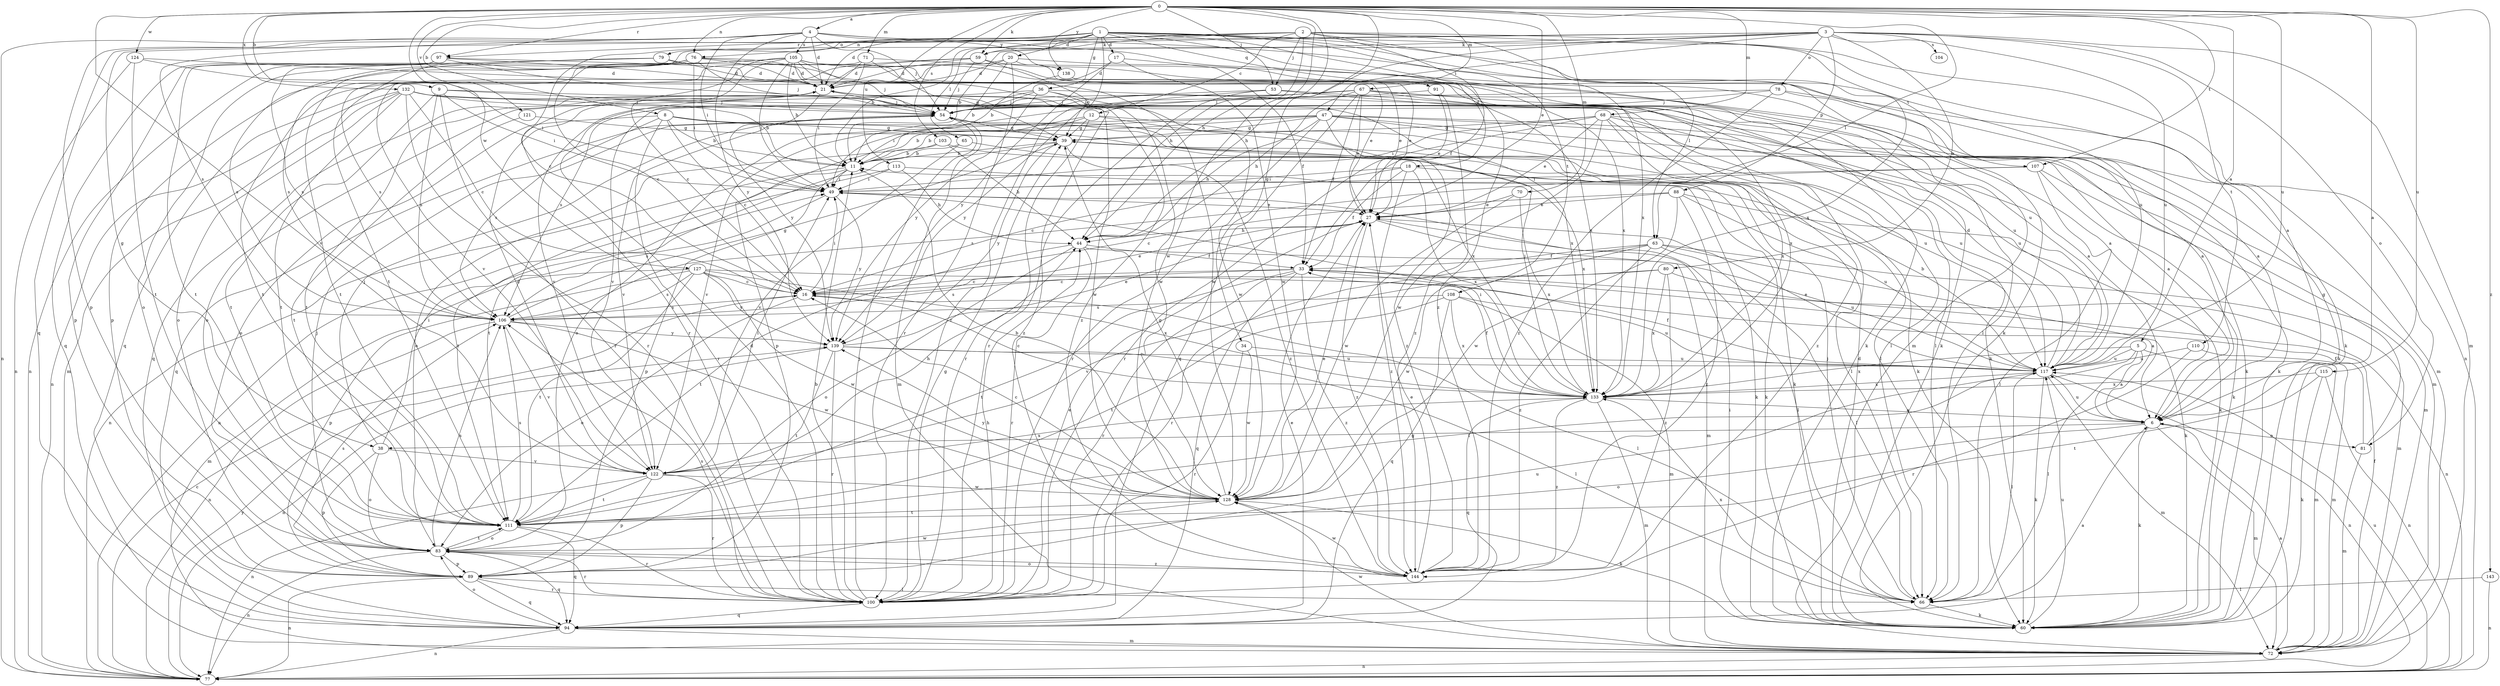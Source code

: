 strict digraph  {
0;
1;
2;
3;
4;
5;
6;
8;
9;
11;
12;
16;
17;
18;
20;
21;
27;
33;
34;
36;
38;
39;
44;
47;
49;
53;
54;
59;
60;
63;
65;
66;
67;
68;
70;
71;
72;
76;
77;
78;
79;
80;
81;
83;
88;
89;
91;
94;
97;
100;
103;
104;
105;
106;
107;
108;
110;
111;
113;
115;
117;
121;
122;
124;
127;
128;
132;
133;
138;
139;
143;
144;
0 -> 4  [label=a];
0 -> 5  [label=a];
0 -> 6  [label=a];
0 -> 8  [label=b];
0 -> 9  [label=b];
0 -> 27  [label=e];
0 -> 34  [label=g];
0 -> 44  [label=h];
0 -> 53  [label=j];
0 -> 59  [label=k];
0 -> 63  [label=l];
0 -> 67  [label=m];
0 -> 68  [label=m];
0 -> 70  [label=m];
0 -> 71  [label=m];
0 -> 76  [label=n];
0 -> 97  [label=r];
0 -> 103  [label=s];
0 -> 107  [label=t];
0 -> 113  [label=u];
0 -> 115  [label=u];
0 -> 117  [label=u];
0 -> 121  [label=v];
0 -> 122  [label=v];
0 -> 124  [label=w];
0 -> 127  [label=w];
0 -> 128  [label=w];
0 -> 132  [label=x];
0 -> 138  [label=y];
0 -> 143  [label=z];
1 -> 6  [label=a];
1 -> 11  [label=b];
1 -> 17  [label=d];
1 -> 18  [label=d];
1 -> 20  [label=d];
1 -> 21  [label=d];
1 -> 36  [label=g];
1 -> 38  [label=g];
1 -> 72  [label=m];
1 -> 76  [label=n];
1 -> 91  [label=q];
1 -> 94  [label=q];
1 -> 97  [label=r];
1 -> 100  [label=r];
1 -> 107  [label=t];
1 -> 108  [label=t];
1 -> 144  [label=z];
2 -> 12  [label=c];
2 -> 16  [label=c];
2 -> 33  [label=f];
2 -> 44  [label=h];
2 -> 53  [label=j];
2 -> 59  [label=k];
2 -> 63  [label=l];
2 -> 65  [label=l];
2 -> 77  [label=n];
2 -> 117  [label=u];
2 -> 133  [label=x];
3 -> 11  [label=b];
3 -> 44  [label=h];
3 -> 47  [label=i];
3 -> 59  [label=k];
3 -> 72  [label=m];
3 -> 78  [label=o];
3 -> 79  [label=o];
3 -> 80  [label=o];
3 -> 81  [label=o];
3 -> 88  [label=p];
3 -> 104  [label=s];
3 -> 110  [label=t];
3 -> 111  [label=t];
3 -> 117  [label=u];
4 -> 21  [label=d];
4 -> 49  [label=i];
4 -> 54  [label=j];
4 -> 60  [label=k];
4 -> 77  [label=n];
4 -> 89  [label=p];
4 -> 105  [label=s];
4 -> 106  [label=s];
4 -> 133  [label=x];
4 -> 138  [label=y];
4 -> 139  [label=y];
5 -> 6  [label=a];
5 -> 66  [label=l];
5 -> 72  [label=m];
5 -> 111  [label=t];
5 -> 117  [label=u];
5 -> 133  [label=x];
6 -> 38  [label=g];
6 -> 60  [label=k];
6 -> 72  [label=m];
6 -> 81  [label=o];
6 -> 83  [label=o];
6 -> 117  [label=u];
8 -> 11  [label=b];
8 -> 16  [label=c];
8 -> 39  [label=g];
8 -> 83  [label=o];
8 -> 100  [label=r];
8 -> 106  [label=s];
8 -> 117  [label=u];
8 -> 133  [label=x];
9 -> 49  [label=i];
9 -> 54  [label=j];
9 -> 100  [label=r];
9 -> 106  [label=s];
9 -> 111  [label=t];
9 -> 144  [label=z];
11 -> 49  [label=i];
11 -> 77  [label=n];
11 -> 89  [label=p];
11 -> 111  [label=t];
12 -> 11  [label=b];
12 -> 39  [label=g];
12 -> 60  [label=k];
12 -> 66  [label=l];
12 -> 89  [label=p];
12 -> 100  [label=r];
16 -> 27  [label=e];
16 -> 49  [label=i];
16 -> 66  [label=l];
16 -> 83  [label=o];
16 -> 106  [label=s];
17 -> 21  [label=d];
17 -> 33  [label=f];
17 -> 128  [label=w];
17 -> 139  [label=y];
18 -> 16  [label=c];
18 -> 33  [label=f];
18 -> 49  [label=i];
18 -> 60  [label=k];
18 -> 133  [label=x];
18 -> 144  [label=z];
20 -> 11  [label=b];
20 -> 21  [label=d];
20 -> 27  [label=e];
20 -> 94  [label=q];
20 -> 100  [label=r];
20 -> 133  [label=x];
21 -> 54  [label=j];
21 -> 94  [label=q];
21 -> 111  [label=t];
21 -> 117  [label=u];
21 -> 139  [label=y];
27 -> 44  [label=h];
27 -> 66  [label=l];
27 -> 72  [label=m];
27 -> 144  [label=z];
33 -> 16  [label=c];
33 -> 94  [label=q];
33 -> 100  [label=r];
33 -> 106  [label=s];
33 -> 111  [label=t];
33 -> 144  [label=z];
34 -> 100  [label=r];
34 -> 117  [label=u];
34 -> 128  [label=w];
36 -> 6  [label=a];
36 -> 54  [label=j];
36 -> 66  [label=l];
36 -> 83  [label=o];
36 -> 122  [label=v];
36 -> 128  [label=w];
36 -> 139  [label=y];
38 -> 49  [label=i];
38 -> 54  [label=j];
38 -> 83  [label=o];
38 -> 89  [label=p];
38 -> 122  [label=v];
39 -> 11  [label=b];
39 -> 66  [label=l];
39 -> 111  [label=t];
39 -> 139  [label=y];
39 -> 144  [label=z];
44 -> 33  [label=f];
44 -> 83  [label=o];
44 -> 100  [label=r];
44 -> 111  [label=t];
44 -> 117  [label=u];
47 -> 6  [label=a];
47 -> 11  [label=b];
47 -> 39  [label=g];
47 -> 44  [label=h];
47 -> 60  [label=k];
47 -> 72  [label=m];
47 -> 83  [label=o];
47 -> 100  [label=r];
47 -> 117  [label=u];
47 -> 122  [label=v];
47 -> 144  [label=z];
49 -> 27  [label=e];
49 -> 106  [label=s];
49 -> 139  [label=y];
53 -> 49  [label=i];
53 -> 54  [label=j];
53 -> 60  [label=k];
53 -> 66  [label=l];
53 -> 100  [label=r];
54 -> 39  [label=g];
54 -> 72  [label=m];
54 -> 94  [label=q];
54 -> 122  [label=v];
59 -> 21  [label=d];
59 -> 39  [label=g];
59 -> 54  [label=j];
59 -> 66  [label=l];
59 -> 111  [label=t];
59 -> 122  [label=v];
60 -> 21  [label=d];
60 -> 49  [label=i];
60 -> 117  [label=u];
63 -> 33  [label=f];
63 -> 60  [label=k];
63 -> 66  [label=l];
63 -> 72  [label=m];
63 -> 100  [label=r];
63 -> 128  [label=w];
63 -> 144  [label=z];
65 -> 11  [label=b];
65 -> 122  [label=v];
65 -> 133  [label=x];
66 -> 54  [label=j];
66 -> 60  [label=k];
66 -> 133  [label=x];
67 -> 6  [label=a];
67 -> 27  [label=e];
67 -> 33  [label=f];
67 -> 44  [label=h];
67 -> 54  [label=j];
67 -> 60  [label=k];
67 -> 94  [label=q];
67 -> 122  [label=v];
67 -> 133  [label=x];
67 -> 139  [label=y];
68 -> 27  [label=e];
68 -> 39  [label=g];
68 -> 49  [label=i];
68 -> 60  [label=k];
68 -> 100  [label=r];
68 -> 117  [label=u];
68 -> 128  [label=w];
68 -> 133  [label=x];
68 -> 144  [label=z];
70 -> 27  [label=e];
70 -> 128  [label=w];
70 -> 133  [label=x];
71 -> 6  [label=a];
71 -> 21  [label=d];
71 -> 39  [label=g];
71 -> 49  [label=i];
71 -> 106  [label=s];
72 -> 6  [label=a];
72 -> 33  [label=f];
72 -> 77  [label=n];
72 -> 128  [label=w];
76 -> 16  [label=c];
76 -> 21  [label=d];
76 -> 49  [label=i];
76 -> 54  [label=j];
76 -> 60  [label=k];
76 -> 77  [label=n];
76 -> 83  [label=o];
76 -> 106  [label=s];
76 -> 117  [label=u];
77 -> 16  [label=c];
77 -> 117  [label=u];
77 -> 139  [label=y];
78 -> 6  [label=a];
78 -> 54  [label=j];
78 -> 72  [label=m];
78 -> 106  [label=s];
78 -> 144  [label=z];
79 -> 21  [label=d];
79 -> 60  [label=k];
79 -> 106  [label=s];
79 -> 111  [label=t];
80 -> 16  [label=c];
80 -> 77  [label=n];
80 -> 122  [label=v];
80 -> 133  [label=x];
80 -> 144  [label=z];
81 -> 33  [label=f];
81 -> 39  [label=g];
81 -> 72  [label=m];
83 -> 54  [label=j];
83 -> 77  [label=n];
83 -> 89  [label=p];
83 -> 94  [label=q];
83 -> 100  [label=r];
83 -> 106  [label=s];
83 -> 111  [label=t];
83 -> 144  [label=z];
88 -> 16  [label=c];
88 -> 27  [label=e];
88 -> 60  [label=k];
88 -> 117  [label=u];
88 -> 128  [label=w];
88 -> 144  [label=z];
89 -> 66  [label=l];
89 -> 77  [label=n];
89 -> 94  [label=q];
89 -> 100  [label=r];
89 -> 106  [label=s];
89 -> 117  [label=u];
89 -> 128  [label=w];
91 -> 27  [label=e];
91 -> 54  [label=j];
91 -> 144  [label=z];
94 -> 6  [label=a];
94 -> 27  [label=e];
94 -> 72  [label=m];
94 -> 77  [label=n];
94 -> 83  [label=o];
97 -> 21  [label=d];
97 -> 89  [label=p];
97 -> 94  [label=q];
97 -> 111  [label=t];
97 -> 128  [label=w];
97 -> 133  [label=x];
100 -> 11  [label=b];
100 -> 21  [label=d];
100 -> 27  [label=e];
100 -> 39  [label=g];
100 -> 44  [label=h];
100 -> 54  [label=j];
100 -> 94  [label=q];
100 -> 106  [label=s];
103 -> 11  [label=b];
103 -> 44  [label=h];
103 -> 60  [label=k];
103 -> 83  [label=o];
105 -> 11  [label=b];
105 -> 16  [label=c];
105 -> 21  [label=d];
105 -> 27  [label=e];
105 -> 49  [label=i];
105 -> 54  [label=j];
105 -> 60  [label=k];
105 -> 89  [label=p];
105 -> 100  [label=r];
105 -> 106  [label=s];
105 -> 128  [label=w];
105 -> 144  [label=z];
106 -> 39  [label=g];
106 -> 77  [label=n];
106 -> 122  [label=v];
106 -> 128  [label=w];
106 -> 139  [label=y];
107 -> 49  [label=i];
107 -> 60  [label=k];
107 -> 66  [label=l];
107 -> 72  [label=m];
107 -> 106  [label=s];
108 -> 72  [label=m];
108 -> 94  [label=q];
108 -> 106  [label=s];
108 -> 111  [label=t];
108 -> 117  [label=u];
108 -> 133  [label=x];
110 -> 72  [label=m];
110 -> 100  [label=r];
110 -> 117  [label=u];
111 -> 83  [label=o];
111 -> 94  [label=q];
111 -> 100  [label=r];
111 -> 106  [label=s];
113 -> 44  [label=h];
113 -> 49  [label=i];
113 -> 60  [label=k];
113 -> 77  [label=n];
115 -> 60  [label=k];
115 -> 77  [label=n];
115 -> 111  [label=t];
115 -> 133  [label=x];
117 -> 11  [label=b];
117 -> 21  [label=d];
117 -> 27  [label=e];
117 -> 33  [label=f];
117 -> 60  [label=k];
117 -> 66  [label=l];
117 -> 72  [label=m];
117 -> 77  [label=n];
117 -> 133  [label=x];
121 -> 39  [label=g];
121 -> 111  [label=t];
122 -> 21  [label=d];
122 -> 44  [label=h];
122 -> 49  [label=i];
122 -> 77  [label=n];
122 -> 89  [label=p];
122 -> 100  [label=r];
122 -> 111  [label=t];
122 -> 128  [label=w];
122 -> 133  [label=x];
124 -> 21  [label=d];
124 -> 49  [label=i];
124 -> 77  [label=n];
124 -> 111  [label=t];
127 -> 6  [label=a];
127 -> 16  [label=c];
127 -> 72  [label=m];
127 -> 89  [label=p];
127 -> 106  [label=s];
127 -> 111  [label=t];
127 -> 128  [label=w];
127 -> 133  [label=x];
127 -> 139  [label=y];
128 -> 11  [label=b];
128 -> 16  [label=c];
128 -> 27  [label=e];
128 -> 39  [label=g];
128 -> 60  [label=k];
128 -> 111  [label=t];
128 -> 139  [label=y];
132 -> 11  [label=b];
132 -> 16  [label=c];
132 -> 54  [label=j];
132 -> 72  [label=m];
132 -> 77  [label=n];
132 -> 83  [label=o];
132 -> 100  [label=r];
132 -> 111  [label=t];
132 -> 128  [label=w];
132 -> 133  [label=x];
133 -> 6  [label=a];
133 -> 16  [label=c];
133 -> 33  [label=f];
133 -> 49  [label=i];
133 -> 54  [label=j];
133 -> 72  [label=m];
133 -> 94  [label=q];
133 -> 144  [label=z];
138 -> 11  [label=b];
138 -> 27  [label=e];
139 -> 27  [label=e];
139 -> 66  [label=l];
139 -> 77  [label=n];
139 -> 100  [label=r];
139 -> 111  [label=t];
139 -> 117  [label=u];
143 -> 66  [label=l];
143 -> 77  [label=n];
144 -> 27  [label=e];
144 -> 83  [label=o];
144 -> 128  [label=w];
}

